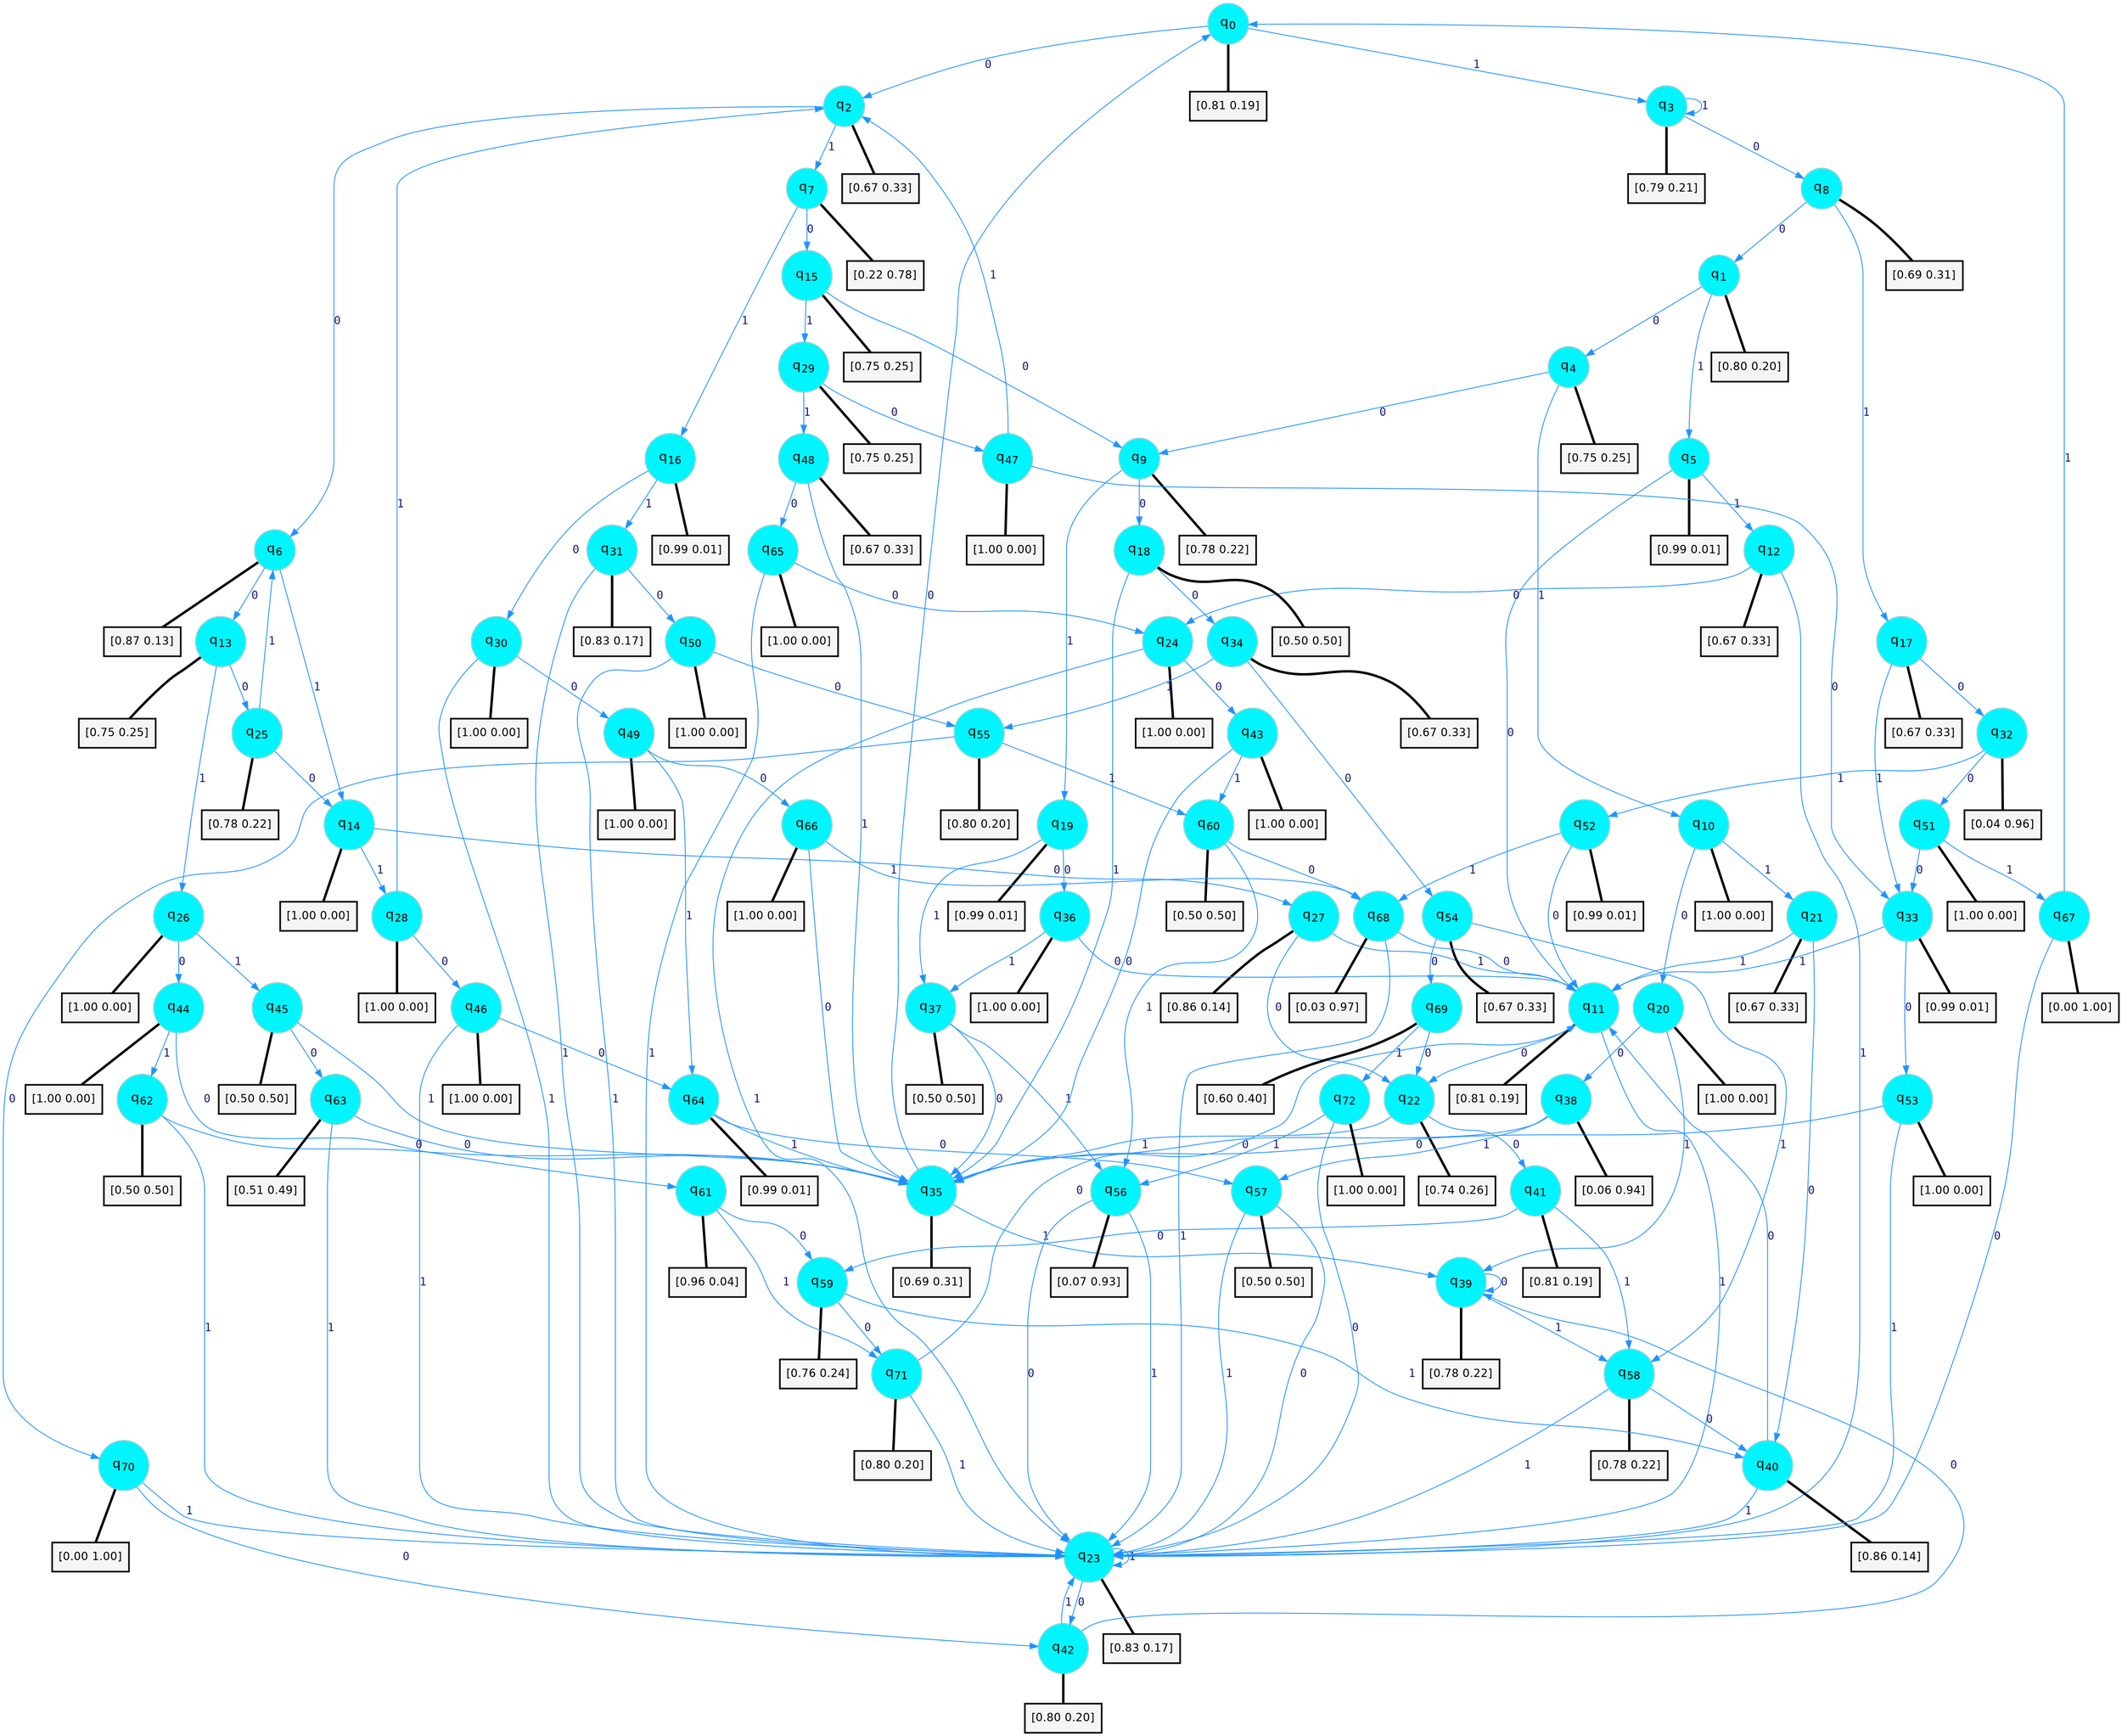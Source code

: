 digraph G {
graph [
bgcolor=transparent, dpi=300, rankdir=TD, size="40,25"];
node [
color=gray, fillcolor=turquoise1, fontcolor=black, fontname=Helvetica, fontsize=16, fontweight=bold, shape=circle, style=filled];
edge [
arrowsize=1, color=dodgerblue1, fontcolor=midnightblue, fontname=courier, fontweight=bold, penwidth=1, style=solid, weight=20];
0[label=<q<SUB>0</SUB>>];
1[label=<q<SUB>1</SUB>>];
2[label=<q<SUB>2</SUB>>];
3[label=<q<SUB>3</SUB>>];
4[label=<q<SUB>4</SUB>>];
5[label=<q<SUB>5</SUB>>];
6[label=<q<SUB>6</SUB>>];
7[label=<q<SUB>7</SUB>>];
8[label=<q<SUB>8</SUB>>];
9[label=<q<SUB>9</SUB>>];
10[label=<q<SUB>10</SUB>>];
11[label=<q<SUB>11</SUB>>];
12[label=<q<SUB>12</SUB>>];
13[label=<q<SUB>13</SUB>>];
14[label=<q<SUB>14</SUB>>];
15[label=<q<SUB>15</SUB>>];
16[label=<q<SUB>16</SUB>>];
17[label=<q<SUB>17</SUB>>];
18[label=<q<SUB>18</SUB>>];
19[label=<q<SUB>19</SUB>>];
20[label=<q<SUB>20</SUB>>];
21[label=<q<SUB>21</SUB>>];
22[label=<q<SUB>22</SUB>>];
23[label=<q<SUB>23</SUB>>];
24[label=<q<SUB>24</SUB>>];
25[label=<q<SUB>25</SUB>>];
26[label=<q<SUB>26</SUB>>];
27[label=<q<SUB>27</SUB>>];
28[label=<q<SUB>28</SUB>>];
29[label=<q<SUB>29</SUB>>];
30[label=<q<SUB>30</SUB>>];
31[label=<q<SUB>31</SUB>>];
32[label=<q<SUB>32</SUB>>];
33[label=<q<SUB>33</SUB>>];
34[label=<q<SUB>34</SUB>>];
35[label=<q<SUB>35</SUB>>];
36[label=<q<SUB>36</SUB>>];
37[label=<q<SUB>37</SUB>>];
38[label=<q<SUB>38</SUB>>];
39[label=<q<SUB>39</SUB>>];
40[label=<q<SUB>40</SUB>>];
41[label=<q<SUB>41</SUB>>];
42[label=<q<SUB>42</SUB>>];
43[label=<q<SUB>43</SUB>>];
44[label=<q<SUB>44</SUB>>];
45[label=<q<SUB>45</SUB>>];
46[label=<q<SUB>46</SUB>>];
47[label=<q<SUB>47</SUB>>];
48[label=<q<SUB>48</SUB>>];
49[label=<q<SUB>49</SUB>>];
50[label=<q<SUB>50</SUB>>];
51[label=<q<SUB>51</SUB>>];
52[label=<q<SUB>52</SUB>>];
53[label=<q<SUB>53</SUB>>];
54[label=<q<SUB>54</SUB>>];
55[label=<q<SUB>55</SUB>>];
56[label=<q<SUB>56</SUB>>];
57[label=<q<SUB>57</SUB>>];
58[label=<q<SUB>58</SUB>>];
59[label=<q<SUB>59</SUB>>];
60[label=<q<SUB>60</SUB>>];
61[label=<q<SUB>61</SUB>>];
62[label=<q<SUB>62</SUB>>];
63[label=<q<SUB>63</SUB>>];
64[label=<q<SUB>64</SUB>>];
65[label=<q<SUB>65</SUB>>];
66[label=<q<SUB>66</SUB>>];
67[label=<q<SUB>67</SUB>>];
68[label=<q<SUB>68</SUB>>];
69[label=<q<SUB>69</SUB>>];
70[label=<q<SUB>70</SUB>>];
71[label=<q<SUB>71</SUB>>];
72[label=<q<SUB>72</SUB>>];
73[label="[0.81 0.19]", shape=box,fontcolor=black, fontname=Helvetica, fontsize=14, penwidth=2, fillcolor=whitesmoke,color=black];
74[label="[0.80 0.20]", shape=box,fontcolor=black, fontname=Helvetica, fontsize=14, penwidth=2, fillcolor=whitesmoke,color=black];
75[label="[0.67 0.33]", shape=box,fontcolor=black, fontname=Helvetica, fontsize=14, penwidth=2, fillcolor=whitesmoke,color=black];
76[label="[0.79 0.21]", shape=box,fontcolor=black, fontname=Helvetica, fontsize=14, penwidth=2, fillcolor=whitesmoke,color=black];
77[label="[0.75 0.25]", shape=box,fontcolor=black, fontname=Helvetica, fontsize=14, penwidth=2, fillcolor=whitesmoke,color=black];
78[label="[0.99 0.01]", shape=box,fontcolor=black, fontname=Helvetica, fontsize=14, penwidth=2, fillcolor=whitesmoke,color=black];
79[label="[0.87 0.13]", shape=box,fontcolor=black, fontname=Helvetica, fontsize=14, penwidth=2, fillcolor=whitesmoke,color=black];
80[label="[0.22 0.78]", shape=box,fontcolor=black, fontname=Helvetica, fontsize=14, penwidth=2, fillcolor=whitesmoke,color=black];
81[label="[0.69 0.31]", shape=box,fontcolor=black, fontname=Helvetica, fontsize=14, penwidth=2, fillcolor=whitesmoke,color=black];
82[label="[0.78 0.22]", shape=box,fontcolor=black, fontname=Helvetica, fontsize=14, penwidth=2, fillcolor=whitesmoke,color=black];
83[label="[1.00 0.00]", shape=box,fontcolor=black, fontname=Helvetica, fontsize=14, penwidth=2, fillcolor=whitesmoke,color=black];
84[label="[0.81 0.19]", shape=box,fontcolor=black, fontname=Helvetica, fontsize=14, penwidth=2, fillcolor=whitesmoke,color=black];
85[label="[0.67 0.33]", shape=box,fontcolor=black, fontname=Helvetica, fontsize=14, penwidth=2, fillcolor=whitesmoke,color=black];
86[label="[0.75 0.25]", shape=box,fontcolor=black, fontname=Helvetica, fontsize=14, penwidth=2, fillcolor=whitesmoke,color=black];
87[label="[1.00 0.00]", shape=box,fontcolor=black, fontname=Helvetica, fontsize=14, penwidth=2, fillcolor=whitesmoke,color=black];
88[label="[0.75 0.25]", shape=box,fontcolor=black, fontname=Helvetica, fontsize=14, penwidth=2, fillcolor=whitesmoke,color=black];
89[label="[0.99 0.01]", shape=box,fontcolor=black, fontname=Helvetica, fontsize=14, penwidth=2, fillcolor=whitesmoke,color=black];
90[label="[0.67 0.33]", shape=box,fontcolor=black, fontname=Helvetica, fontsize=14, penwidth=2, fillcolor=whitesmoke,color=black];
91[label="[0.50 0.50]", shape=box,fontcolor=black, fontname=Helvetica, fontsize=14, penwidth=2, fillcolor=whitesmoke,color=black];
92[label="[0.99 0.01]", shape=box,fontcolor=black, fontname=Helvetica, fontsize=14, penwidth=2, fillcolor=whitesmoke,color=black];
93[label="[1.00 0.00]", shape=box,fontcolor=black, fontname=Helvetica, fontsize=14, penwidth=2, fillcolor=whitesmoke,color=black];
94[label="[0.67 0.33]", shape=box,fontcolor=black, fontname=Helvetica, fontsize=14, penwidth=2, fillcolor=whitesmoke,color=black];
95[label="[0.74 0.26]", shape=box,fontcolor=black, fontname=Helvetica, fontsize=14, penwidth=2, fillcolor=whitesmoke,color=black];
96[label="[0.83 0.17]", shape=box,fontcolor=black, fontname=Helvetica, fontsize=14, penwidth=2, fillcolor=whitesmoke,color=black];
97[label="[1.00 0.00]", shape=box,fontcolor=black, fontname=Helvetica, fontsize=14, penwidth=2, fillcolor=whitesmoke,color=black];
98[label="[0.78 0.22]", shape=box,fontcolor=black, fontname=Helvetica, fontsize=14, penwidth=2, fillcolor=whitesmoke,color=black];
99[label="[1.00 0.00]", shape=box,fontcolor=black, fontname=Helvetica, fontsize=14, penwidth=2, fillcolor=whitesmoke,color=black];
100[label="[0.86 0.14]", shape=box,fontcolor=black, fontname=Helvetica, fontsize=14, penwidth=2, fillcolor=whitesmoke,color=black];
101[label="[1.00 0.00]", shape=box,fontcolor=black, fontname=Helvetica, fontsize=14, penwidth=2, fillcolor=whitesmoke,color=black];
102[label="[0.75 0.25]", shape=box,fontcolor=black, fontname=Helvetica, fontsize=14, penwidth=2, fillcolor=whitesmoke,color=black];
103[label="[1.00 0.00]", shape=box,fontcolor=black, fontname=Helvetica, fontsize=14, penwidth=2, fillcolor=whitesmoke,color=black];
104[label="[0.83 0.17]", shape=box,fontcolor=black, fontname=Helvetica, fontsize=14, penwidth=2, fillcolor=whitesmoke,color=black];
105[label="[0.04 0.96]", shape=box,fontcolor=black, fontname=Helvetica, fontsize=14, penwidth=2, fillcolor=whitesmoke,color=black];
106[label="[0.99 0.01]", shape=box,fontcolor=black, fontname=Helvetica, fontsize=14, penwidth=2, fillcolor=whitesmoke,color=black];
107[label="[0.67 0.33]", shape=box,fontcolor=black, fontname=Helvetica, fontsize=14, penwidth=2, fillcolor=whitesmoke,color=black];
108[label="[0.69 0.31]", shape=box,fontcolor=black, fontname=Helvetica, fontsize=14, penwidth=2, fillcolor=whitesmoke,color=black];
109[label="[1.00 0.00]", shape=box,fontcolor=black, fontname=Helvetica, fontsize=14, penwidth=2, fillcolor=whitesmoke,color=black];
110[label="[0.50 0.50]", shape=box,fontcolor=black, fontname=Helvetica, fontsize=14, penwidth=2, fillcolor=whitesmoke,color=black];
111[label="[0.06 0.94]", shape=box,fontcolor=black, fontname=Helvetica, fontsize=14, penwidth=2, fillcolor=whitesmoke,color=black];
112[label="[0.78 0.22]", shape=box,fontcolor=black, fontname=Helvetica, fontsize=14, penwidth=2, fillcolor=whitesmoke,color=black];
113[label="[0.86 0.14]", shape=box,fontcolor=black, fontname=Helvetica, fontsize=14, penwidth=2, fillcolor=whitesmoke,color=black];
114[label="[0.81 0.19]", shape=box,fontcolor=black, fontname=Helvetica, fontsize=14, penwidth=2, fillcolor=whitesmoke,color=black];
115[label="[0.80 0.20]", shape=box,fontcolor=black, fontname=Helvetica, fontsize=14, penwidth=2, fillcolor=whitesmoke,color=black];
116[label="[1.00 0.00]", shape=box,fontcolor=black, fontname=Helvetica, fontsize=14, penwidth=2, fillcolor=whitesmoke,color=black];
117[label="[1.00 0.00]", shape=box,fontcolor=black, fontname=Helvetica, fontsize=14, penwidth=2, fillcolor=whitesmoke,color=black];
118[label="[0.50 0.50]", shape=box,fontcolor=black, fontname=Helvetica, fontsize=14, penwidth=2, fillcolor=whitesmoke,color=black];
119[label="[1.00 0.00]", shape=box,fontcolor=black, fontname=Helvetica, fontsize=14, penwidth=2, fillcolor=whitesmoke,color=black];
120[label="[1.00 0.00]", shape=box,fontcolor=black, fontname=Helvetica, fontsize=14, penwidth=2, fillcolor=whitesmoke,color=black];
121[label="[0.67 0.33]", shape=box,fontcolor=black, fontname=Helvetica, fontsize=14, penwidth=2, fillcolor=whitesmoke,color=black];
122[label="[1.00 0.00]", shape=box,fontcolor=black, fontname=Helvetica, fontsize=14, penwidth=2, fillcolor=whitesmoke,color=black];
123[label="[1.00 0.00]", shape=box,fontcolor=black, fontname=Helvetica, fontsize=14, penwidth=2, fillcolor=whitesmoke,color=black];
124[label="[1.00 0.00]", shape=box,fontcolor=black, fontname=Helvetica, fontsize=14, penwidth=2, fillcolor=whitesmoke,color=black];
125[label="[0.99 0.01]", shape=box,fontcolor=black, fontname=Helvetica, fontsize=14, penwidth=2, fillcolor=whitesmoke,color=black];
126[label="[1.00 0.00]", shape=box,fontcolor=black, fontname=Helvetica, fontsize=14, penwidth=2, fillcolor=whitesmoke,color=black];
127[label="[0.67 0.33]", shape=box,fontcolor=black, fontname=Helvetica, fontsize=14, penwidth=2, fillcolor=whitesmoke,color=black];
128[label="[0.80 0.20]", shape=box,fontcolor=black, fontname=Helvetica, fontsize=14, penwidth=2, fillcolor=whitesmoke,color=black];
129[label="[0.07 0.93]", shape=box,fontcolor=black, fontname=Helvetica, fontsize=14, penwidth=2, fillcolor=whitesmoke,color=black];
130[label="[0.50 0.50]", shape=box,fontcolor=black, fontname=Helvetica, fontsize=14, penwidth=2, fillcolor=whitesmoke,color=black];
131[label="[0.78 0.22]", shape=box,fontcolor=black, fontname=Helvetica, fontsize=14, penwidth=2, fillcolor=whitesmoke,color=black];
132[label="[0.76 0.24]", shape=box,fontcolor=black, fontname=Helvetica, fontsize=14, penwidth=2, fillcolor=whitesmoke,color=black];
133[label="[0.50 0.50]", shape=box,fontcolor=black, fontname=Helvetica, fontsize=14, penwidth=2, fillcolor=whitesmoke,color=black];
134[label="[0.96 0.04]", shape=box,fontcolor=black, fontname=Helvetica, fontsize=14, penwidth=2, fillcolor=whitesmoke,color=black];
135[label="[0.50 0.50]", shape=box,fontcolor=black, fontname=Helvetica, fontsize=14, penwidth=2, fillcolor=whitesmoke,color=black];
136[label="[0.51 0.49]", shape=box,fontcolor=black, fontname=Helvetica, fontsize=14, penwidth=2, fillcolor=whitesmoke,color=black];
137[label="[0.99 0.01]", shape=box,fontcolor=black, fontname=Helvetica, fontsize=14, penwidth=2, fillcolor=whitesmoke,color=black];
138[label="[1.00 0.00]", shape=box,fontcolor=black, fontname=Helvetica, fontsize=14, penwidth=2, fillcolor=whitesmoke,color=black];
139[label="[1.00 0.00]", shape=box,fontcolor=black, fontname=Helvetica, fontsize=14, penwidth=2, fillcolor=whitesmoke,color=black];
140[label="[0.00 1.00]", shape=box,fontcolor=black, fontname=Helvetica, fontsize=14, penwidth=2, fillcolor=whitesmoke,color=black];
141[label="[0.03 0.97]", shape=box,fontcolor=black, fontname=Helvetica, fontsize=14, penwidth=2, fillcolor=whitesmoke,color=black];
142[label="[0.60 0.40]", shape=box,fontcolor=black, fontname=Helvetica, fontsize=14, penwidth=2, fillcolor=whitesmoke,color=black];
143[label="[0.00 1.00]", shape=box,fontcolor=black, fontname=Helvetica, fontsize=14, penwidth=2, fillcolor=whitesmoke,color=black];
144[label="[0.80 0.20]", shape=box,fontcolor=black, fontname=Helvetica, fontsize=14, penwidth=2, fillcolor=whitesmoke,color=black];
145[label="[1.00 0.00]", shape=box,fontcolor=black, fontname=Helvetica, fontsize=14, penwidth=2, fillcolor=whitesmoke,color=black];
0->2 [label=0];
0->3 [label=1];
0->73 [arrowhead=none, penwidth=3,color=black];
1->4 [label=0];
1->5 [label=1];
1->74 [arrowhead=none, penwidth=3,color=black];
2->6 [label=0];
2->7 [label=1];
2->75 [arrowhead=none, penwidth=3,color=black];
3->8 [label=0];
3->3 [label=1];
3->76 [arrowhead=none, penwidth=3,color=black];
4->9 [label=0];
4->10 [label=1];
4->77 [arrowhead=none, penwidth=3,color=black];
5->11 [label=0];
5->12 [label=1];
5->78 [arrowhead=none, penwidth=3,color=black];
6->13 [label=0];
6->14 [label=1];
6->79 [arrowhead=none, penwidth=3,color=black];
7->15 [label=0];
7->16 [label=1];
7->80 [arrowhead=none, penwidth=3,color=black];
8->1 [label=0];
8->17 [label=1];
8->81 [arrowhead=none, penwidth=3,color=black];
9->18 [label=0];
9->19 [label=1];
9->82 [arrowhead=none, penwidth=3,color=black];
10->20 [label=0];
10->21 [label=1];
10->83 [arrowhead=none, penwidth=3,color=black];
11->22 [label=0];
11->23 [label=1];
11->84 [arrowhead=none, penwidth=3,color=black];
12->24 [label=0];
12->23 [label=1];
12->85 [arrowhead=none, penwidth=3,color=black];
13->25 [label=0];
13->26 [label=1];
13->86 [arrowhead=none, penwidth=3,color=black];
14->27 [label=0];
14->28 [label=1];
14->87 [arrowhead=none, penwidth=3,color=black];
15->9 [label=0];
15->29 [label=1];
15->88 [arrowhead=none, penwidth=3,color=black];
16->30 [label=0];
16->31 [label=1];
16->89 [arrowhead=none, penwidth=3,color=black];
17->32 [label=0];
17->33 [label=1];
17->90 [arrowhead=none, penwidth=3,color=black];
18->34 [label=0];
18->35 [label=1];
18->91 [arrowhead=none, penwidth=3,color=black];
19->36 [label=0];
19->37 [label=1];
19->92 [arrowhead=none, penwidth=3,color=black];
20->38 [label=0];
20->39 [label=1];
20->93 [arrowhead=none, penwidth=3,color=black];
21->40 [label=0];
21->11 [label=1];
21->94 [arrowhead=none, penwidth=3,color=black];
22->41 [label=0];
22->35 [label=1];
22->95 [arrowhead=none, penwidth=3,color=black];
23->42 [label=0];
23->23 [label=1];
23->96 [arrowhead=none, penwidth=3,color=black];
24->43 [label=0];
24->23 [label=1];
24->97 [arrowhead=none, penwidth=3,color=black];
25->14 [label=0];
25->6 [label=1];
25->98 [arrowhead=none, penwidth=3,color=black];
26->44 [label=0];
26->45 [label=1];
26->99 [arrowhead=none, penwidth=3,color=black];
27->22 [label=0];
27->11 [label=1];
27->100 [arrowhead=none, penwidth=3,color=black];
28->46 [label=0];
28->2 [label=1];
28->101 [arrowhead=none, penwidth=3,color=black];
29->47 [label=0];
29->48 [label=1];
29->102 [arrowhead=none, penwidth=3,color=black];
30->49 [label=0];
30->23 [label=1];
30->103 [arrowhead=none, penwidth=3,color=black];
31->50 [label=0];
31->23 [label=1];
31->104 [arrowhead=none, penwidth=3,color=black];
32->51 [label=0];
32->52 [label=1];
32->105 [arrowhead=none, penwidth=3,color=black];
33->53 [label=0];
33->11 [label=1];
33->106 [arrowhead=none, penwidth=3,color=black];
34->54 [label=0];
34->55 [label=1];
34->107 [arrowhead=none, penwidth=3,color=black];
35->0 [label=0];
35->39 [label=1];
35->108 [arrowhead=none, penwidth=3,color=black];
36->11 [label=0];
36->37 [label=1];
36->109 [arrowhead=none, penwidth=3,color=black];
37->35 [label=0];
37->56 [label=1];
37->110 [arrowhead=none, penwidth=3,color=black];
38->35 [label=0];
38->57 [label=1];
38->111 [arrowhead=none, penwidth=3,color=black];
39->39 [label=0];
39->58 [label=1];
39->112 [arrowhead=none, penwidth=3,color=black];
40->11 [label=0];
40->23 [label=1];
40->113 [arrowhead=none, penwidth=3,color=black];
41->59 [label=0];
41->58 [label=1];
41->114 [arrowhead=none, penwidth=3,color=black];
42->39 [label=0];
42->23 [label=1];
42->115 [arrowhead=none, penwidth=3,color=black];
43->35 [label=0];
43->60 [label=1];
43->116 [arrowhead=none, penwidth=3,color=black];
44->61 [label=0];
44->62 [label=1];
44->117 [arrowhead=none, penwidth=3,color=black];
45->63 [label=0];
45->35 [label=1];
45->118 [arrowhead=none, penwidth=3,color=black];
46->64 [label=0];
46->23 [label=1];
46->119 [arrowhead=none, penwidth=3,color=black];
47->33 [label=0];
47->2 [label=1];
47->120 [arrowhead=none, penwidth=3,color=black];
48->65 [label=0];
48->35 [label=1];
48->121 [arrowhead=none, penwidth=3,color=black];
49->66 [label=0];
49->64 [label=1];
49->122 [arrowhead=none, penwidth=3,color=black];
50->55 [label=0];
50->23 [label=1];
50->123 [arrowhead=none, penwidth=3,color=black];
51->33 [label=0];
51->67 [label=1];
51->124 [arrowhead=none, penwidth=3,color=black];
52->11 [label=0];
52->68 [label=1];
52->125 [arrowhead=none, penwidth=3,color=black];
53->35 [label=0];
53->23 [label=1];
53->126 [arrowhead=none, penwidth=3,color=black];
54->69 [label=0];
54->58 [label=1];
54->127 [arrowhead=none, penwidth=3,color=black];
55->70 [label=0];
55->60 [label=1];
55->128 [arrowhead=none, penwidth=3,color=black];
56->23 [label=0];
56->23 [label=1];
56->129 [arrowhead=none, penwidth=3,color=black];
57->23 [label=0];
57->23 [label=1];
57->130 [arrowhead=none, penwidth=3,color=black];
58->40 [label=0];
58->23 [label=1];
58->131 [arrowhead=none, penwidth=3,color=black];
59->71 [label=0];
59->40 [label=1];
59->132 [arrowhead=none, penwidth=3,color=black];
60->68 [label=0];
60->56 [label=1];
60->133 [arrowhead=none, penwidth=3,color=black];
61->59 [label=0];
61->71 [label=1];
61->134 [arrowhead=none, penwidth=3,color=black];
62->35 [label=0];
62->23 [label=1];
62->135 [arrowhead=none, penwidth=3,color=black];
63->35 [label=0];
63->23 [label=1];
63->136 [arrowhead=none, penwidth=3,color=black];
64->57 [label=0];
64->35 [label=1];
64->137 [arrowhead=none, penwidth=3,color=black];
65->24 [label=0];
65->23 [label=1];
65->138 [arrowhead=none, penwidth=3,color=black];
66->35 [label=0];
66->68 [label=1];
66->139 [arrowhead=none, penwidth=3,color=black];
67->23 [label=0];
67->0 [label=1];
67->140 [arrowhead=none, penwidth=3,color=black];
68->11 [label=0];
68->23 [label=1];
68->141 [arrowhead=none, penwidth=3,color=black];
69->22 [label=0];
69->72 [label=1];
69->142 [arrowhead=none, penwidth=3,color=black];
70->42 [label=0];
70->23 [label=1];
70->143 [arrowhead=none, penwidth=3,color=black];
71->11 [label=0];
71->23 [label=1];
71->144 [arrowhead=none, penwidth=3,color=black];
72->23 [label=0];
72->56 [label=1];
72->145 [arrowhead=none, penwidth=3,color=black];
}
